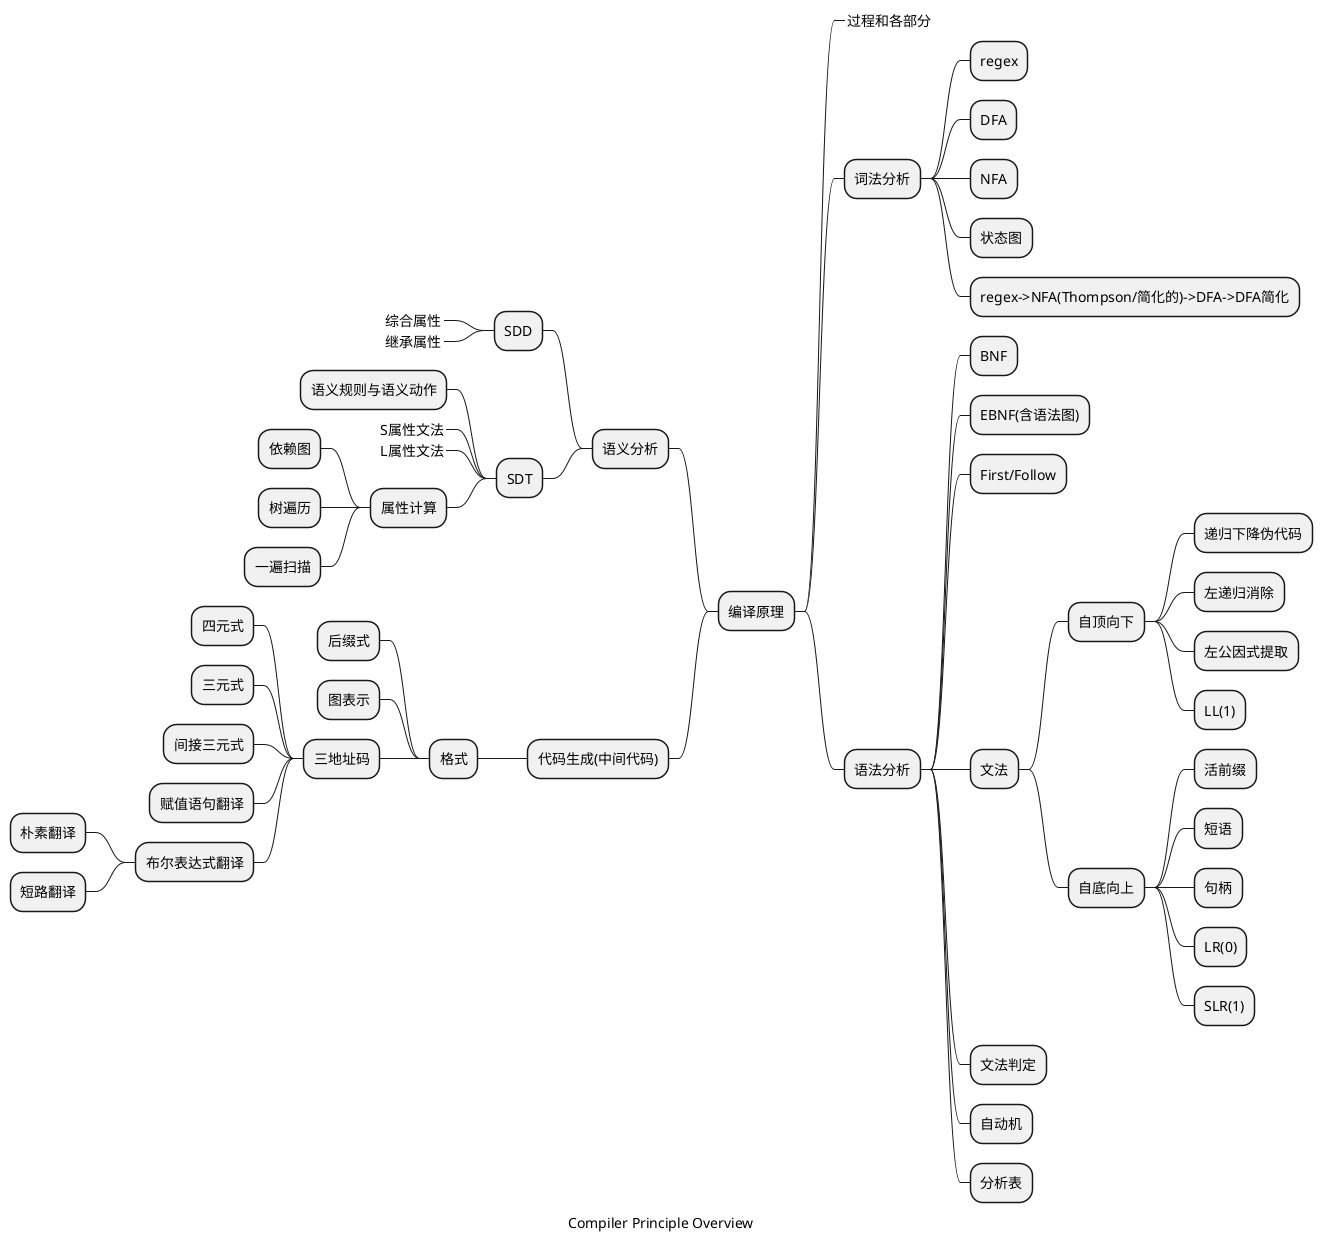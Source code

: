 @startmindmap compiler
caption Compiler Principle Overview
+ 编译原理
++_ 过程和各部分
++ 词法分析
+++ regex
+++ DFA
+++ NFA
+++ 状态图
+++ regex->NFA(Thompson/简化的)->DFA->DFA简化
++ 语法分析
+++ BNF
+++ EBNF(含语法图)
+++ First/Follow
+++ 文法
++++ 自顶向下
+++++ 递归下降伪代码
+++++ 左递归消除
+++++ 左公因式提取
+++++ LL(1)
++++ 自底向上
+++++ 活前缀
+++++ 短语
+++++ 句柄
+++++ LR(0)
+++++ SLR(1)
+++ 文法判定
+++ 自动机
+++ 分析表
-- 语义分析
--- SDD
----_ 综合属性
----_ 继承属性
--- SDT
---- 语义规则与语义动作
----_ S属性文法
----_ L属性文法
---- 属性计算
----- 依赖图
----- 树遍历
----- 一遍扫描
-- 代码生成(中间代码)
--- 格式
---- 后缀式
---- 图表示
---- 三地址码
----- 四元式
----- 三元式
----- 间接三元式
----- 赋值语句翻译
----- 布尔表达式翻译
------ 朴素翻译
------ 短路翻译
@endmindmap